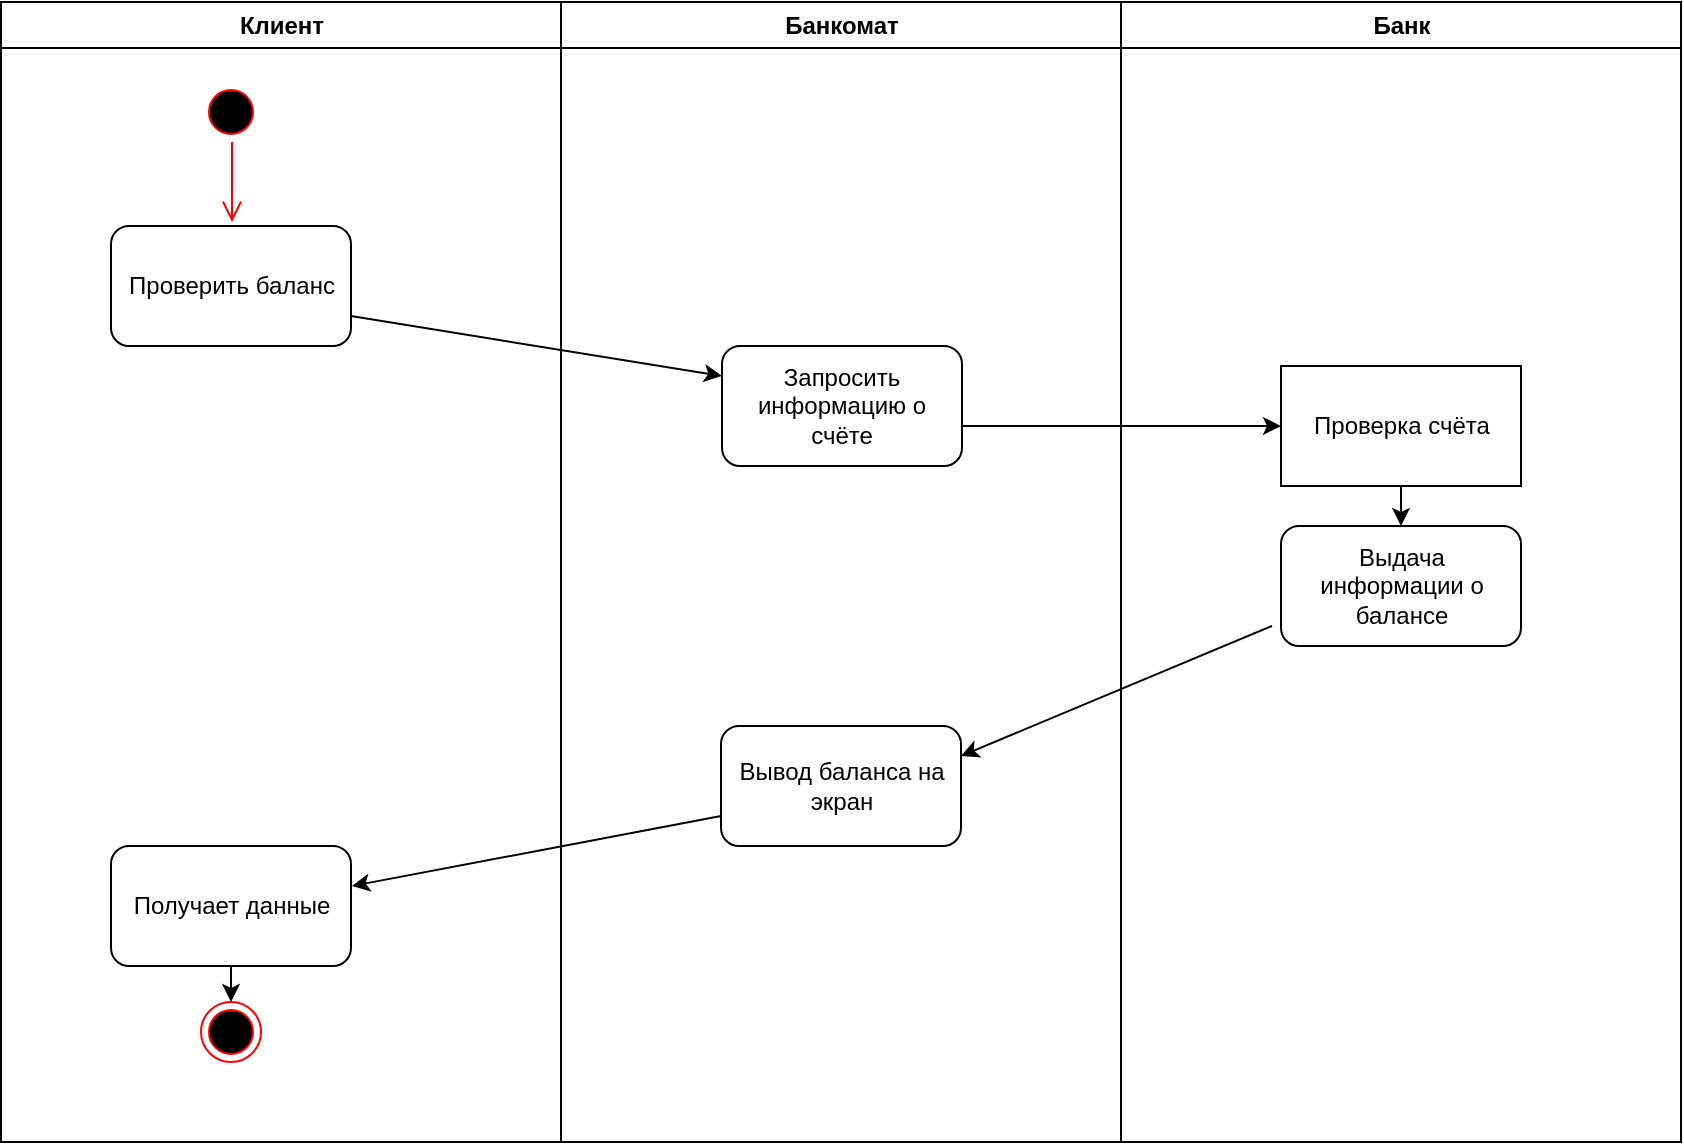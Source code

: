 <mxfile version="21.6.8" type="device">
  <diagram name="Page-1" id="e7e014a7-5840-1c2e-5031-d8a46d1fe8dd">
    <mxGraphModel dx="1434" dy="844" grid="1" gridSize="10" guides="1" tooltips="1" connect="1" arrows="1" fold="1" page="1" pageScale="1" pageWidth="1169" pageHeight="826" background="none" math="0" shadow="0">
      <root>
        <mxCell id="0" />
        <mxCell id="1" parent="0" />
        <mxCell id="2" value="Клиент" style="swimlane;whiteSpace=wrap" parent="1" vertex="1">
          <mxGeometry x="164.5" y="128" width="280" height="570" as="geometry" />
        </mxCell>
        <mxCell id="5" value="" style="ellipse;shape=startState;fillColor=#000000;strokeColor=#ff0000;" parent="2" vertex="1">
          <mxGeometry x="100" y="40" width="30" height="30" as="geometry" />
        </mxCell>
        <mxCell id="6" value="" style="edgeStyle=elbowEdgeStyle;elbow=horizontal;verticalAlign=bottom;endArrow=open;endSize=8;strokeColor=#FF0000;endFill=1;rounded=0" parent="2" source="5" edge="1">
          <mxGeometry x="100" y="40" as="geometry">
            <mxPoint x="115.5" y="110" as="targetPoint" />
          </mxGeometry>
        </mxCell>
        <mxCell id="-rFpQnfFZ68o0ln7WKMQ-42" value="Проверить баланс" style="rounded=1;whiteSpace=wrap;html=1;" vertex="1" parent="2">
          <mxGeometry x="55" y="112" width="120" height="60" as="geometry" />
        </mxCell>
        <mxCell id="38" value="" style="ellipse;shape=endState;fillColor=#000000;strokeColor=#ff0000" parent="2" vertex="1">
          <mxGeometry x="100" y="500" width="30" height="30" as="geometry" />
        </mxCell>
        <mxCell id="-rFpQnfFZ68o0ln7WKMQ-54" style="edgeStyle=orthogonalEdgeStyle;rounded=0;orthogonalLoop=1;jettySize=auto;html=1;exitX=0.5;exitY=1;exitDx=0;exitDy=0;entryX=0.5;entryY=0;entryDx=0;entryDy=0;" edge="1" parent="2" source="-rFpQnfFZ68o0ln7WKMQ-52" target="38">
          <mxGeometry relative="1" as="geometry" />
        </mxCell>
        <mxCell id="-rFpQnfFZ68o0ln7WKMQ-52" value="Получает данные" style="rounded=1;whiteSpace=wrap;html=1;" vertex="1" parent="2">
          <mxGeometry x="55" y="422" width="120" height="60" as="geometry" />
        </mxCell>
        <mxCell id="3" value="Банкомат" style="swimlane;whiteSpace=wrap" parent="1" vertex="1">
          <mxGeometry x="444.5" y="128" width="280" height="570" as="geometry" />
        </mxCell>
        <mxCell id="-rFpQnfFZ68o0ln7WKMQ-43" value="Запросить информацию о счёте" style="rounded=1;whiteSpace=wrap;html=1;" vertex="1" parent="3">
          <mxGeometry x="80.5" y="172" width="120" height="60" as="geometry" />
        </mxCell>
        <mxCell id="-rFpQnfFZ68o0ln7WKMQ-50" value="Вывод баланса на экран" style="rounded=1;whiteSpace=wrap;html=1;" vertex="1" parent="3">
          <mxGeometry x="80" y="362" width="120" height="60" as="geometry" />
        </mxCell>
        <mxCell id="4" value="Банк" style="swimlane;whiteSpace=wrap" parent="1" vertex="1">
          <mxGeometry x="724.5" y="128" width="280" height="570" as="geometry" />
        </mxCell>
        <mxCell id="-rFpQnfFZ68o0ln7WKMQ-46" value="Выдача информации о балансе" style="rounded=1;whiteSpace=wrap;html=1;" vertex="1" parent="4">
          <mxGeometry x="80" y="262" width="120" height="60" as="geometry" />
        </mxCell>
        <mxCell id="-rFpQnfFZ68o0ln7WKMQ-49" style="edgeStyle=orthogonalEdgeStyle;rounded=0;orthogonalLoop=1;jettySize=auto;html=1;exitX=0.5;exitY=1;exitDx=0;exitDy=0;entryX=0.5;entryY=0;entryDx=0;entryDy=0;" edge="1" parent="4" source="-rFpQnfFZ68o0ln7WKMQ-47" target="-rFpQnfFZ68o0ln7WKMQ-46">
          <mxGeometry relative="1" as="geometry" />
        </mxCell>
        <mxCell id="-rFpQnfFZ68o0ln7WKMQ-47" value="Проверка счёта" style="rounded=0;whiteSpace=wrap;html=1;" vertex="1" parent="4">
          <mxGeometry x="80" y="182" width="120" height="60" as="geometry" />
        </mxCell>
        <mxCell id="-rFpQnfFZ68o0ln7WKMQ-45" value="" style="endArrow=classic;html=1;rounded=0;exitX=1;exitY=0.75;exitDx=0;exitDy=0;entryX=0;entryY=0.25;entryDx=0;entryDy=0;" edge="1" parent="1" source="-rFpQnfFZ68o0ln7WKMQ-42" target="-rFpQnfFZ68o0ln7WKMQ-43">
          <mxGeometry width="50" height="50" relative="1" as="geometry">
            <mxPoint x="700" y="460" as="sourcePoint" />
            <mxPoint x="750" y="410" as="targetPoint" />
          </mxGeometry>
        </mxCell>
        <mxCell id="-rFpQnfFZ68o0ln7WKMQ-48" style="edgeStyle=orthogonalEdgeStyle;rounded=0;orthogonalLoop=1;jettySize=auto;html=1;exitX=1;exitY=0.5;exitDx=0;exitDy=0;entryX=0;entryY=0.5;entryDx=0;entryDy=0;" edge="1" parent="1" source="-rFpQnfFZ68o0ln7WKMQ-43" target="-rFpQnfFZ68o0ln7WKMQ-47">
          <mxGeometry relative="1" as="geometry">
            <Array as="points">
              <mxPoint x="645" y="340" />
            </Array>
          </mxGeometry>
        </mxCell>
        <mxCell id="-rFpQnfFZ68o0ln7WKMQ-51" value="" style="endArrow=classic;html=1;rounded=0;entryX=1;entryY=0.25;entryDx=0;entryDy=0;" edge="1" parent="1" target="-rFpQnfFZ68o0ln7WKMQ-50">
          <mxGeometry width="50" height="50" relative="1" as="geometry">
            <mxPoint x="800" y="440" as="sourcePoint" />
            <mxPoint x="750" y="410" as="targetPoint" />
          </mxGeometry>
        </mxCell>
        <mxCell id="-rFpQnfFZ68o0ln7WKMQ-53" value="" style="endArrow=classic;html=1;rounded=0;exitX=0;exitY=0.75;exitDx=0;exitDy=0;" edge="1" parent="1" source="-rFpQnfFZ68o0ln7WKMQ-50">
          <mxGeometry width="50" height="50" relative="1" as="geometry">
            <mxPoint x="700" y="460" as="sourcePoint" />
            <mxPoint x="340" y="570" as="targetPoint" />
          </mxGeometry>
        </mxCell>
      </root>
    </mxGraphModel>
  </diagram>
</mxfile>
